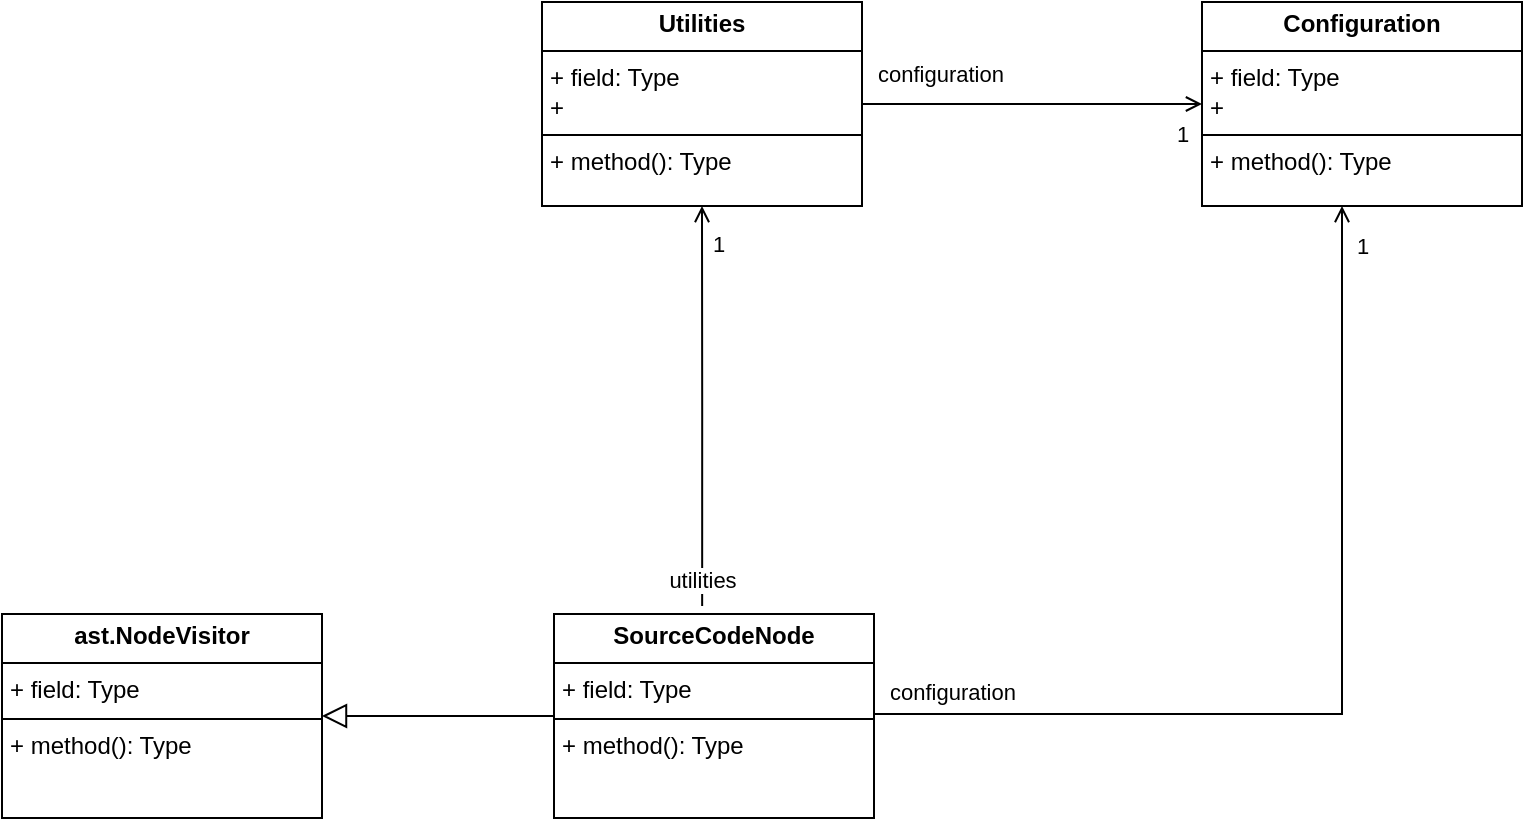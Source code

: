 <mxfile version="26.0.4" pages="2">
  <diagram id="C5RBs43oDa-KdzZeNtuy" name="Page-1">
    <mxGraphModel dx="909" dy="743" grid="1" gridSize="10" guides="1" tooltips="1" connect="1" arrows="1" fold="1" page="1" pageScale="1" pageWidth="827" pageHeight="1169" math="0" shadow="0">
      <root>
        <mxCell id="WIyWlLk6GJQsqaUBKTNV-0" />
        <mxCell id="WIyWlLk6GJQsqaUBKTNV-1" parent="WIyWlLk6GJQsqaUBKTNV-0" />
        <mxCell id="5nsMDzaMQ9kqDABZq_UW-41" value="" style="rounded=0;orthogonalLoop=1;jettySize=auto;html=1;endArrow=none;endFill=0;startArrow=block;startFill=0;endSize=6;startSize=10;" edge="1" parent="WIyWlLk6GJQsqaUBKTNV-1" source="5nsMDzaMQ9kqDABZq_UW-35" target="5nsMDzaMQ9kqDABZq_UW-40">
          <mxGeometry relative="1" as="geometry" />
        </mxCell>
        <mxCell id="5nsMDzaMQ9kqDABZq_UW-35" value="&lt;p style=&quot;margin:0px;margin-top:4px;text-align:center;&quot;&gt;&lt;b&gt;ast.NodeVisitor&lt;/b&gt;&lt;/p&gt;&lt;hr size=&quot;1&quot; style=&quot;border-style:solid;&quot;&gt;&lt;p style=&quot;margin:0px;margin-left:4px;&quot;&gt;+ field: Type&lt;/p&gt;&lt;hr size=&quot;1&quot; style=&quot;border-style:solid;&quot;&gt;&lt;p style=&quot;margin:0px;margin-left:4px;&quot;&gt;+ method(): Type&lt;/p&gt;" style="verticalAlign=top;align=left;overflow=fill;html=1;whiteSpace=wrap;" vertex="1" parent="WIyWlLk6GJQsqaUBKTNV-1">
          <mxGeometry x="30" y="840" width="160" height="102" as="geometry" />
        </mxCell>
        <mxCell id="5nsMDzaMQ9kqDABZq_UW-47" style="edgeStyle=orthogonalEdgeStyle;rounded=0;orthogonalLoop=1;jettySize=auto;html=1;exitX=1;exitY=0.5;exitDx=0;exitDy=0;entryX=0.5;entryY=1;entryDx=0;entryDy=0;endArrow=open;endFill=0;" edge="1" parent="WIyWlLk6GJQsqaUBKTNV-1">
          <mxGeometry relative="1" as="geometry">
            <mxPoint x="456" y="891" as="sourcePoint" />
            <mxPoint x="700" y="636" as="targetPoint" />
            <Array as="points">
              <mxPoint x="450" y="891" />
              <mxPoint x="450" y="890" />
              <mxPoint x="700" y="890" />
            </Array>
          </mxGeometry>
        </mxCell>
        <mxCell id="5nsMDzaMQ9kqDABZq_UW-48" value="configuration" style="edgeLabel;html=1;align=center;verticalAlign=middle;resizable=0;points=[];" vertex="1" connectable="0" parent="5nsMDzaMQ9kqDABZq_UW-47">
          <mxGeometry x="-0.668" y="1" relative="1" as="geometry">
            <mxPoint x="-23" y="-10" as="offset" />
          </mxGeometry>
        </mxCell>
        <mxCell id="5nsMDzaMQ9kqDABZq_UW-55" value="1" style="edgeLabel;html=1;align=center;verticalAlign=middle;resizable=0;points=[];" vertex="1" connectable="0" parent="5nsMDzaMQ9kqDABZq_UW-47">
          <mxGeometry x="0.921" relative="1" as="geometry">
            <mxPoint x="10" as="offset" />
          </mxGeometry>
        </mxCell>
        <mxCell id="5nsMDzaMQ9kqDABZq_UW-49" style="edgeStyle=orthogonalEdgeStyle;rounded=0;orthogonalLoop=1;jettySize=auto;html=1;entryX=0.5;entryY=1;entryDx=0;entryDy=0;exitX=0.463;exitY=-0.039;exitDx=0;exitDy=0;exitPerimeter=0;endArrow=open;endFill=0;" edge="1" parent="WIyWlLk6GJQsqaUBKTNV-1" source="5nsMDzaMQ9kqDABZq_UW-40" target="5nsMDzaMQ9kqDABZq_UW-42">
          <mxGeometry relative="1" as="geometry">
            <mxPoint x="600" y="660" as="targetPoint" />
            <mxPoint x="374" y="920" as="sourcePoint" />
          </mxGeometry>
        </mxCell>
        <mxCell id="5nsMDzaMQ9kqDABZq_UW-50" value="utilities" style="edgeLabel;html=1;align=center;verticalAlign=middle;resizable=0;points=[];" vertex="1" connectable="0" parent="5nsMDzaMQ9kqDABZq_UW-49">
          <mxGeometry x="-0.863" relative="1" as="geometry">
            <mxPoint as="offset" />
          </mxGeometry>
        </mxCell>
        <mxCell id="5nsMDzaMQ9kqDABZq_UW-54" value="1" style="edgeLabel;html=1;align=center;verticalAlign=middle;resizable=0;points=[];" vertex="1" connectable="0" parent="5nsMDzaMQ9kqDABZq_UW-49">
          <mxGeometry x="0.847" y="-1" relative="1" as="geometry">
            <mxPoint x="7" y="4" as="offset" />
          </mxGeometry>
        </mxCell>
        <mxCell id="5nsMDzaMQ9kqDABZq_UW-40" value="&lt;p style=&quot;margin:0px;margin-top:4px;text-align:center;&quot;&gt;&lt;b&gt;SourceCodeNode&lt;/b&gt;&lt;/p&gt;&lt;hr size=&quot;1&quot; style=&quot;border-style:solid;&quot;&gt;&lt;p style=&quot;margin:0px;margin-left:4px;&quot;&gt;+ field: Type&lt;/p&gt;&lt;hr size=&quot;1&quot; style=&quot;border-style:solid;&quot;&gt;&lt;p style=&quot;margin:0px;margin-left:4px;&quot;&gt;+ method(): Type&lt;/p&gt;" style="verticalAlign=top;align=left;overflow=fill;html=1;whiteSpace=wrap;" vertex="1" parent="WIyWlLk6GJQsqaUBKTNV-1">
          <mxGeometry x="306" y="840" width="160" height="102" as="geometry" />
        </mxCell>
        <mxCell id="5nsMDzaMQ9kqDABZq_UW-45" value="" style="edgeStyle=orthogonalEdgeStyle;rounded=0;orthogonalLoop=1;jettySize=auto;html=1;entryX=0;entryY=0.5;entryDx=0;entryDy=0;endArrow=open;endFill=0;" edge="1" parent="WIyWlLk6GJQsqaUBKTNV-1" source="5nsMDzaMQ9kqDABZq_UW-42" target="5nsMDzaMQ9kqDABZq_UW-43">
          <mxGeometry relative="1" as="geometry">
            <mxPoint x="494" y="585" as="targetPoint" />
          </mxGeometry>
        </mxCell>
        <mxCell id="5nsMDzaMQ9kqDABZq_UW-46" value="configuration" style="edgeLabel;html=1;align=center;verticalAlign=middle;resizable=0;points=[];" vertex="1" connectable="0" parent="5nsMDzaMQ9kqDABZq_UW-45">
          <mxGeometry x="0.41" y="-2" relative="1" as="geometry">
            <mxPoint x="-81" y="-17" as="offset" />
          </mxGeometry>
        </mxCell>
        <mxCell id="5nsMDzaMQ9kqDABZq_UW-53" value="1" style="edgeLabel;html=1;align=center;verticalAlign=middle;resizable=0;points=[];" vertex="1" connectable="0" parent="5nsMDzaMQ9kqDABZq_UW-45">
          <mxGeometry x="0.75" relative="1" as="geometry">
            <mxPoint x="11" y="15" as="offset" />
          </mxGeometry>
        </mxCell>
        <mxCell id="5nsMDzaMQ9kqDABZq_UW-42" value="&lt;p style=&quot;margin:0px;margin-top:4px;text-align:center;&quot;&gt;&lt;b&gt;Utilities&lt;/b&gt;&lt;/p&gt;&lt;hr size=&quot;1&quot; style=&quot;border-style:solid;&quot;&gt;&lt;p style=&quot;margin:0px;margin-left:4px;&quot;&gt;+ field: Type&lt;/p&gt;&lt;p style=&quot;margin:0px;margin-left:4px;&quot;&gt;+&amp;nbsp;&lt;/p&gt;&lt;hr size=&quot;1&quot; style=&quot;border-style:solid;&quot;&gt;&lt;p style=&quot;margin:0px;margin-left:4px;&quot;&gt;+ method(): Type&lt;/p&gt;" style="verticalAlign=top;align=left;overflow=fill;html=1;whiteSpace=wrap;" vertex="1" parent="WIyWlLk6GJQsqaUBKTNV-1">
          <mxGeometry x="300" y="534" width="160" height="102" as="geometry" />
        </mxCell>
        <mxCell id="5nsMDzaMQ9kqDABZq_UW-43" value="&lt;p style=&quot;margin:0px;margin-top:4px;text-align:center;&quot;&gt;&lt;b&gt;Configuration&lt;/b&gt;&lt;/p&gt;&lt;hr size=&quot;1&quot; style=&quot;border-style:solid;&quot;&gt;&lt;p style=&quot;margin:0px;margin-left:4px;&quot;&gt;+ field: Type&lt;/p&gt;&lt;p style=&quot;margin:0px;margin-left:4px;&quot;&gt;+&amp;nbsp;&lt;/p&gt;&lt;hr size=&quot;1&quot; style=&quot;border-style:solid;&quot;&gt;&lt;p style=&quot;margin:0px;margin-left:4px;&quot;&gt;+ method(): Type&lt;/p&gt;" style="verticalAlign=top;align=left;overflow=fill;html=1;whiteSpace=wrap;" vertex="1" parent="WIyWlLk6GJQsqaUBKTNV-1">
          <mxGeometry x="630" y="534" width="160" height="102" as="geometry" />
        </mxCell>
      </root>
    </mxGraphModel>
  </diagram>
  <diagram id="VUmVYT7Nu1X_EHMRLJoy" name="Templates">
    <mxGraphModel dx="909" dy="743" grid="1" gridSize="10" guides="1" tooltips="1" connect="1" arrows="1" fold="1" page="1" pageScale="1" pageWidth="1400" pageHeight="850" math="0" shadow="0">
      <root>
        <mxCell id="0" />
        <mxCell id="1" parent="0" />
        <mxCell id="XVxG9Vh-fxeclOeJ9gJg-1" value="&lt;p style=&quot;margin:0px;margin-top:4px;text-align:center;&quot;&gt;&lt;b&gt;Class&lt;/b&gt;&lt;/p&gt;&lt;hr size=&quot;1&quot; style=&quot;border-style:solid;&quot;&gt;&lt;p style=&quot;margin:0px;margin-left:4px;&quot;&gt;+ field: Type&lt;/p&gt;&lt;p style=&quot;margin:0px;margin-left:4px;&quot;&gt;+&amp;nbsp;&lt;/p&gt;&lt;hr size=&quot;1&quot; style=&quot;border-style:solid;&quot;&gt;&lt;p style=&quot;margin:0px;margin-left:4px;&quot;&gt;+ method(): Type&lt;/p&gt;" style="verticalAlign=top;align=left;overflow=fill;html=1;whiteSpace=wrap;" vertex="1" parent="1">
          <mxGeometry x="150" y="460" width="160" height="102" as="geometry" />
        </mxCell>
        <mxCell id="W4f3S_c34bSwgI23mse1-1" value="Person" style="swimlane;fontStyle=2;align=center;verticalAlign=top;childLayout=stackLayout;horizontal=1;startSize=26;horizontalStack=0;resizeParent=1;resizeLast=0;collapsible=1;marginBottom=0;rounded=0;shadow=0;strokeWidth=1;" vertex="1" parent="1">
          <mxGeometry x="220" y="120" width="160" height="138" as="geometry">
            <mxRectangle x="230" y="140" width="160" height="26" as="alternateBounds" />
          </mxGeometry>
        </mxCell>
        <mxCell id="W4f3S_c34bSwgI23mse1-2" value="Name" style="text;align=left;verticalAlign=top;spacingLeft=4;spacingRight=4;overflow=hidden;rotatable=0;points=[[0,0.5],[1,0.5]];portConstraint=eastwest;" vertex="1" parent="W4f3S_c34bSwgI23mse1-1">
          <mxGeometry y="26" width="160" height="26" as="geometry" />
        </mxCell>
        <mxCell id="W4f3S_c34bSwgI23mse1-3" value="Phone Number" style="text;align=left;verticalAlign=top;spacingLeft=4;spacingRight=4;overflow=hidden;rotatable=0;points=[[0,0.5],[1,0.5]];portConstraint=eastwest;rounded=0;shadow=0;html=0;" vertex="1" parent="W4f3S_c34bSwgI23mse1-1">
          <mxGeometry y="52" width="160" height="26" as="geometry" />
        </mxCell>
        <mxCell id="W4f3S_c34bSwgI23mse1-4" value="Email Address" style="text;align=left;verticalAlign=top;spacingLeft=4;spacingRight=4;overflow=hidden;rotatable=0;points=[[0,0.5],[1,0.5]];portConstraint=eastwest;rounded=0;shadow=0;html=0;" vertex="1" parent="W4f3S_c34bSwgI23mse1-1">
          <mxGeometry y="78" width="160" height="26" as="geometry" />
        </mxCell>
        <mxCell id="W4f3S_c34bSwgI23mse1-5" value="" style="line;html=1;strokeWidth=1;align=left;verticalAlign=middle;spacingTop=-1;spacingLeft=3;spacingRight=3;rotatable=0;labelPosition=right;points=[];portConstraint=eastwest;" vertex="1" parent="W4f3S_c34bSwgI23mse1-1">
          <mxGeometry y="104" width="160" height="8" as="geometry" />
        </mxCell>
        <mxCell id="W4f3S_c34bSwgI23mse1-6" value="Purchase Parking Pass" style="text;align=left;verticalAlign=top;spacingLeft=4;spacingRight=4;overflow=hidden;rotatable=0;points=[[0,0.5],[1,0.5]];portConstraint=eastwest;" vertex="1" parent="W4f3S_c34bSwgI23mse1-1">
          <mxGeometry y="112" width="160" height="26" as="geometry" />
        </mxCell>
        <mxCell id="W4f3S_c34bSwgI23mse1-7" value="Address" style="swimlane;fontStyle=0;align=center;verticalAlign=top;childLayout=stackLayout;horizontal=1;startSize=26;horizontalStack=0;resizeParent=1;resizeLast=0;collapsible=1;marginBottom=0;rounded=0;shadow=0;strokeWidth=1;" vertex="1" parent="1">
          <mxGeometry x="508" y="120" width="160" height="216" as="geometry">
            <mxRectangle x="550" y="140" width="160" height="26" as="alternateBounds" />
          </mxGeometry>
        </mxCell>
        <mxCell id="W4f3S_c34bSwgI23mse1-8" value="Street" style="text;align=left;verticalAlign=top;spacingLeft=4;spacingRight=4;overflow=hidden;rotatable=0;points=[[0,0.5],[1,0.5]];portConstraint=eastwest;" vertex="1" parent="W4f3S_c34bSwgI23mse1-7">
          <mxGeometry y="26" width="160" height="26" as="geometry" />
        </mxCell>
        <mxCell id="W4f3S_c34bSwgI23mse1-9" value="City" style="text;align=left;verticalAlign=top;spacingLeft=4;spacingRight=4;overflow=hidden;rotatable=0;points=[[0,0.5],[1,0.5]];portConstraint=eastwest;rounded=0;shadow=0;html=0;" vertex="1" parent="W4f3S_c34bSwgI23mse1-7">
          <mxGeometry y="52" width="160" height="26" as="geometry" />
        </mxCell>
        <mxCell id="W4f3S_c34bSwgI23mse1-10" value="State" style="text;align=left;verticalAlign=top;spacingLeft=4;spacingRight=4;overflow=hidden;rotatable=0;points=[[0,0.5],[1,0.5]];portConstraint=eastwest;rounded=0;shadow=0;html=0;" vertex="1" parent="W4f3S_c34bSwgI23mse1-7">
          <mxGeometry y="78" width="160" height="26" as="geometry" />
        </mxCell>
        <mxCell id="W4f3S_c34bSwgI23mse1-11" value="Postal Code" style="text;align=left;verticalAlign=top;spacingLeft=4;spacingRight=4;overflow=hidden;rotatable=0;points=[[0,0.5],[1,0.5]];portConstraint=eastwest;rounded=0;shadow=0;html=0;" vertex="1" parent="W4f3S_c34bSwgI23mse1-7">
          <mxGeometry y="104" width="160" height="26" as="geometry" />
        </mxCell>
        <mxCell id="W4f3S_c34bSwgI23mse1-12" value="Country" style="text;align=left;verticalAlign=top;spacingLeft=4;spacingRight=4;overflow=hidden;rotatable=0;points=[[0,0.5],[1,0.5]];portConstraint=eastwest;rounded=0;shadow=0;html=0;" vertex="1" parent="W4f3S_c34bSwgI23mse1-7">
          <mxGeometry y="130" width="160" height="26" as="geometry" />
        </mxCell>
        <mxCell id="W4f3S_c34bSwgI23mse1-13" value="" style="line;html=1;strokeWidth=1;align=left;verticalAlign=middle;spacingTop=-1;spacingLeft=3;spacingRight=3;rotatable=0;labelPosition=right;points=[];portConstraint=eastwest;" vertex="1" parent="W4f3S_c34bSwgI23mse1-7">
          <mxGeometry y="156" width="160" height="8" as="geometry" />
        </mxCell>
        <mxCell id="W4f3S_c34bSwgI23mse1-14" value="Validate" style="text;align=left;verticalAlign=top;spacingLeft=4;spacingRight=4;overflow=hidden;rotatable=0;points=[[0,0.5],[1,0.5]];portConstraint=eastwest;" vertex="1" parent="W4f3S_c34bSwgI23mse1-7">
          <mxGeometry y="164" width="160" height="26" as="geometry" />
        </mxCell>
        <mxCell id="W4f3S_c34bSwgI23mse1-15" value="Output As Label" style="text;align=left;verticalAlign=top;spacingLeft=4;spacingRight=4;overflow=hidden;rotatable=0;points=[[0,0.5],[1,0.5]];portConstraint=eastwest;" vertex="1" parent="W4f3S_c34bSwgI23mse1-7">
          <mxGeometry y="190" width="160" height="26" as="geometry" />
        </mxCell>
        <mxCell id="W4f3S_c34bSwgI23mse1-16" value="" style="endArrow=open;shadow=0;strokeWidth=1;rounded=0;curved=0;endFill=1;edgeStyle=elbowEdgeStyle;elbow=vertical;" edge="1" parent="1" source="W4f3S_c34bSwgI23mse1-1" target="W4f3S_c34bSwgI23mse1-7">
          <mxGeometry x="0.5" y="41" relative="1" as="geometry">
            <mxPoint x="380" y="192" as="sourcePoint" />
            <mxPoint x="540" y="192" as="targetPoint" />
            <mxPoint x="-40" y="32" as="offset" />
          </mxGeometry>
        </mxCell>
        <mxCell id="W4f3S_c34bSwgI23mse1-17" value="0..1" style="resizable=0;align=left;verticalAlign=bottom;labelBackgroundColor=none;fontSize=12;" connectable="0" vertex="1" parent="W4f3S_c34bSwgI23mse1-16">
          <mxGeometry x="-1" relative="1" as="geometry">
            <mxPoint y="4" as="offset" />
          </mxGeometry>
        </mxCell>
        <mxCell id="W4f3S_c34bSwgI23mse1-18" value="1" style="resizable=0;align=right;verticalAlign=bottom;labelBackgroundColor=none;fontSize=12;" connectable="0" vertex="1" parent="W4f3S_c34bSwgI23mse1-16">
          <mxGeometry x="1" relative="1" as="geometry">
            <mxPoint x="-7" y="4" as="offset" />
          </mxGeometry>
        </mxCell>
        <mxCell id="W4f3S_c34bSwgI23mse1-19" value="lives at" style="text;html=1;resizable=0;points=[];;align=center;verticalAlign=middle;labelBackgroundColor=none;rounded=0;shadow=0;strokeWidth=1;fontSize=12;" vertex="1" connectable="0" parent="W4f3S_c34bSwgI23mse1-16">
          <mxGeometry x="0.5" y="49" relative="1" as="geometry">
            <mxPoint x="-38" y="40" as="offset" />
          </mxGeometry>
        </mxCell>
      </root>
    </mxGraphModel>
  </diagram>
</mxfile>
